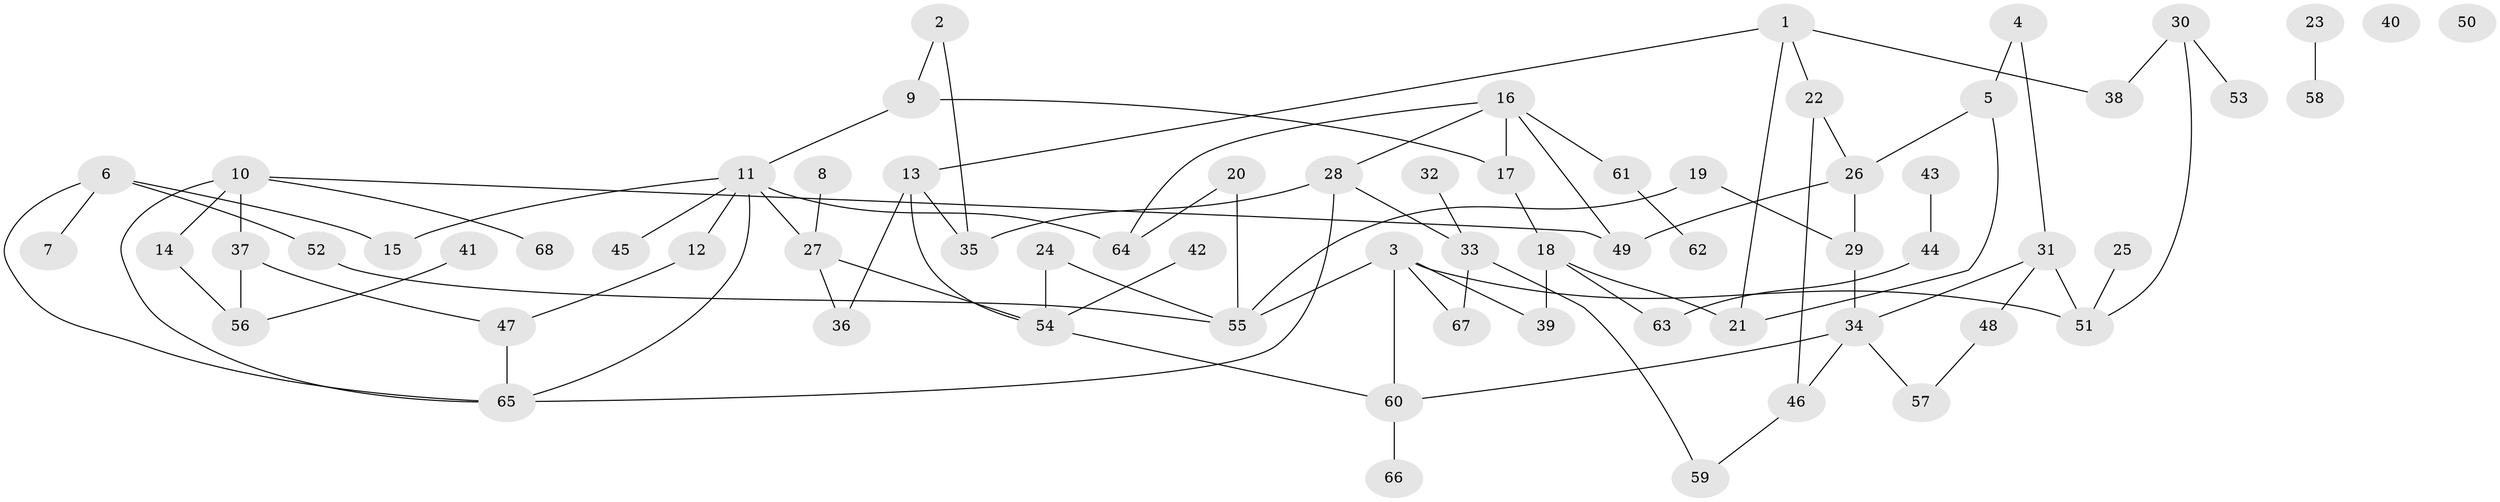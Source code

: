 // coarse degree distribution, {4: 0.14893617021276595, 3: 0.2127659574468085, 7: 0.0425531914893617, 2: 0.2765957446808511, 6: 0.06382978723404255, 5: 0.06382978723404255, 1: 0.14893617021276595, 0: 0.0425531914893617}
// Generated by graph-tools (version 1.1) at 2025/23/03/03/25 07:23:29]
// undirected, 68 vertices, 90 edges
graph export_dot {
graph [start="1"]
  node [color=gray90,style=filled];
  1;
  2;
  3;
  4;
  5;
  6;
  7;
  8;
  9;
  10;
  11;
  12;
  13;
  14;
  15;
  16;
  17;
  18;
  19;
  20;
  21;
  22;
  23;
  24;
  25;
  26;
  27;
  28;
  29;
  30;
  31;
  32;
  33;
  34;
  35;
  36;
  37;
  38;
  39;
  40;
  41;
  42;
  43;
  44;
  45;
  46;
  47;
  48;
  49;
  50;
  51;
  52;
  53;
  54;
  55;
  56;
  57;
  58;
  59;
  60;
  61;
  62;
  63;
  64;
  65;
  66;
  67;
  68;
  1 -- 13;
  1 -- 21;
  1 -- 22;
  1 -- 38;
  2 -- 9;
  2 -- 35;
  3 -- 39;
  3 -- 51;
  3 -- 55;
  3 -- 60;
  3 -- 67;
  4 -- 5;
  4 -- 31;
  5 -- 21;
  5 -- 26;
  6 -- 7;
  6 -- 15;
  6 -- 52;
  6 -- 65;
  8 -- 27;
  9 -- 11;
  9 -- 17;
  10 -- 14;
  10 -- 37;
  10 -- 49;
  10 -- 65;
  10 -- 68;
  11 -- 12;
  11 -- 15;
  11 -- 27;
  11 -- 45;
  11 -- 64;
  11 -- 65;
  12 -- 47;
  13 -- 35;
  13 -- 36;
  13 -- 54;
  14 -- 56;
  16 -- 17;
  16 -- 28;
  16 -- 49;
  16 -- 61;
  16 -- 64;
  17 -- 18;
  18 -- 21;
  18 -- 39;
  18 -- 63;
  19 -- 29;
  19 -- 55;
  20 -- 55;
  20 -- 64;
  22 -- 26;
  22 -- 46;
  23 -- 58;
  24 -- 54;
  24 -- 55;
  25 -- 51;
  26 -- 29;
  26 -- 49;
  27 -- 36;
  27 -- 54;
  28 -- 33;
  28 -- 35;
  28 -- 65;
  29 -- 34;
  30 -- 38;
  30 -- 51;
  30 -- 53;
  31 -- 34;
  31 -- 48;
  31 -- 51;
  32 -- 33;
  33 -- 59;
  33 -- 67;
  34 -- 46;
  34 -- 57;
  34 -- 60;
  37 -- 47;
  37 -- 56;
  41 -- 56;
  42 -- 54;
  43 -- 44;
  44 -- 63;
  46 -- 59;
  47 -- 65;
  48 -- 57;
  52 -- 55;
  54 -- 60;
  60 -- 66;
  61 -- 62;
}
